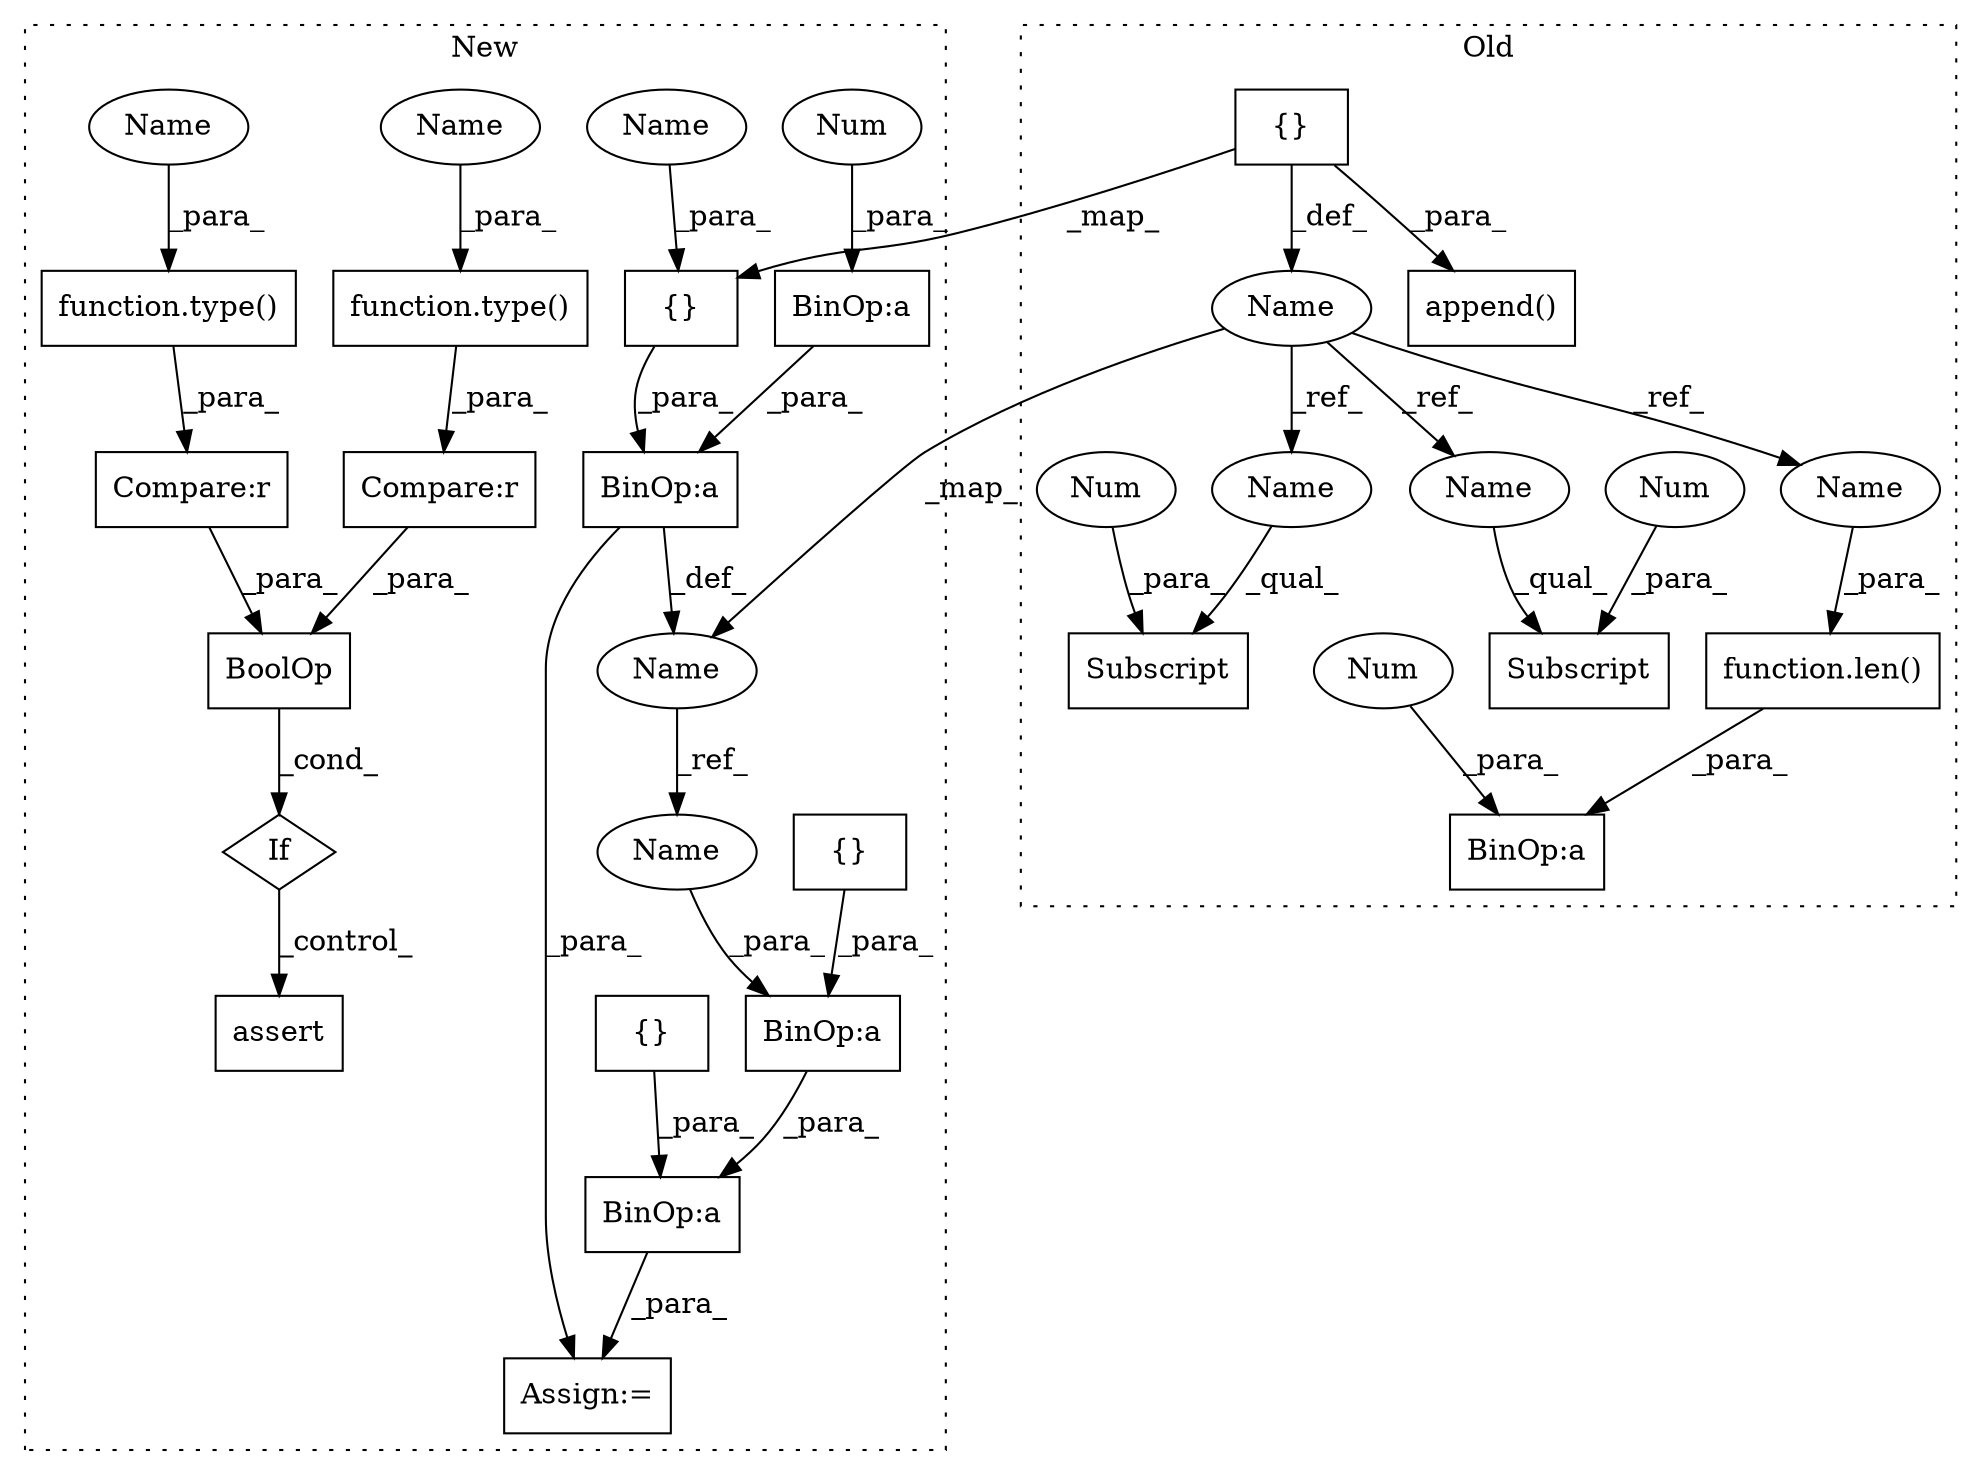 digraph G {
subgraph cluster0 {
1 [label="Subscript" a="63" s="1467,0" l="19,0" shape="box"];
4 [label="Num" a="76" s="1483" l="2" shape="ellipse"];
9 [label="{}" a="59" s="906,922" l="1,0" shape="box"];
10 [label="BinOp:a" a="82" s="1238" l="3" shape="box"];
16 [label="Subscript" a="63" s="1070,0" l="18,0" shape="box"];
17 [label="Name" a="87" s="888" l="15" shape="ellipse"];
20 [label="Num" a="76" s="1241" l="1" shape="ellipse"];
21 [label="Num" a="76" s="1086" l="1" shape="ellipse"];
24 [label="append()" a="75" s="1024,1193" l="19,1" shape="box"];
27 [label="function.len()" a="75" s="1218,1237" l="4,1" shape="box"];
31 [label="Name" a="87" s="1467" l="15" shape="ellipse"];
32 [label="Name" a="87" s="1070" l="15" shape="ellipse"];
33 [label="Name" a="87" s="1222" l="15" shape="ellipse"];
label = "Old";
style="dotted";
}
subgraph cluster1 {
2 [label="BoolOp" a="72" s="1502" l="63" shape="box"];
3 [label="Compare:r" a="40" s="1502" l="29" shape="box"];
5 [label="Compare:r" a="40" s="1535" l="30" shape="box"];
6 [label="If" a="96" s="1502,1565" l="0,14" shape="diamond"];
7 [label="function.type()" a="75" s="1535,1555" l="5,1" shape="box"];
8 [label="{}" a="59" s="1454,1470" l="1,0" shape="box"];
11 [label="BinOp:a" a="82" s="1471" l="3" shape="box"];
12 [label="BinOp:a" a="82" s="1707" l="33" shape="box"];
13 [label="BinOp:a" a="82" s="1483" l="3" shape="box"];
14 [label="BinOp:a" a="82" s="1719" l="3" shape="box"];
15 [label="{}" a="59" s="1740,1753" l="1,0" shape="box"];
18 [label="Name" a="87" s="1436" l="15" shape="ellipse"];
19 [label="{}" a="59" s="1706,1718" l="1,0" shape="box"];
22 [label="Num" a="76" s="1486" l="1" shape="ellipse"];
23 [label="function.type()" a="75" s="1502,1522" l="5,1" shape="box"];
25 [label="assert" a="65" s="1579" l="7" shape="box"];
26 [label="Assign:=" a="68" s="1703" l="3" shape="box"];
28 [label="Name" a="87" s="1507" l="15" shape="ellipse"];
29 [label="Name" a="87" s="1455" l="15" shape="ellipse"];
30 [label="Name" a="87" s="1540" l="15" shape="ellipse"];
34 [label="Name" a="87" s="1722" l="15" shape="ellipse"];
label = "New";
style="dotted";
}
2 -> 6 [label="_cond_"];
3 -> 2 [label="_para_"];
4 -> 1 [label="_para_"];
5 -> 2 [label="_para_"];
6 -> 25 [label="_control_"];
7 -> 5 [label="_para_"];
8 -> 11 [label="_para_"];
9 -> 8 [label="_map_"];
9 -> 24 [label="_para_"];
9 -> 17 [label="_def_"];
11 -> 26 [label="_para_"];
11 -> 18 [label="_def_"];
12 -> 26 [label="_para_"];
13 -> 11 [label="_para_"];
14 -> 12 [label="_para_"];
15 -> 12 [label="_para_"];
17 -> 18 [label="_map_"];
17 -> 32 [label="_ref_"];
17 -> 33 [label="_ref_"];
17 -> 31 [label="_ref_"];
18 -> 34 [label="_ref_"];
19 -> 14 [label="_para_"];
20 -> 10 [label="_para_"];
21 -> 16 [label="_para_"];
22 -> 13 [label="_para_"];
23 -> 3 [label="_para_"];
27 -> 10 [label="_para_"];
28 -> 23 [label="_para_"];
29 -> 8 [label="_para_"];
30 -> 7 [label="_para_"];
31 -> 1 [label="_qual_"];
32 -> 16 [label="_qual_"];
33 -> 27 [label="_para_"];
34 -> 14 [label="_para_"];
}